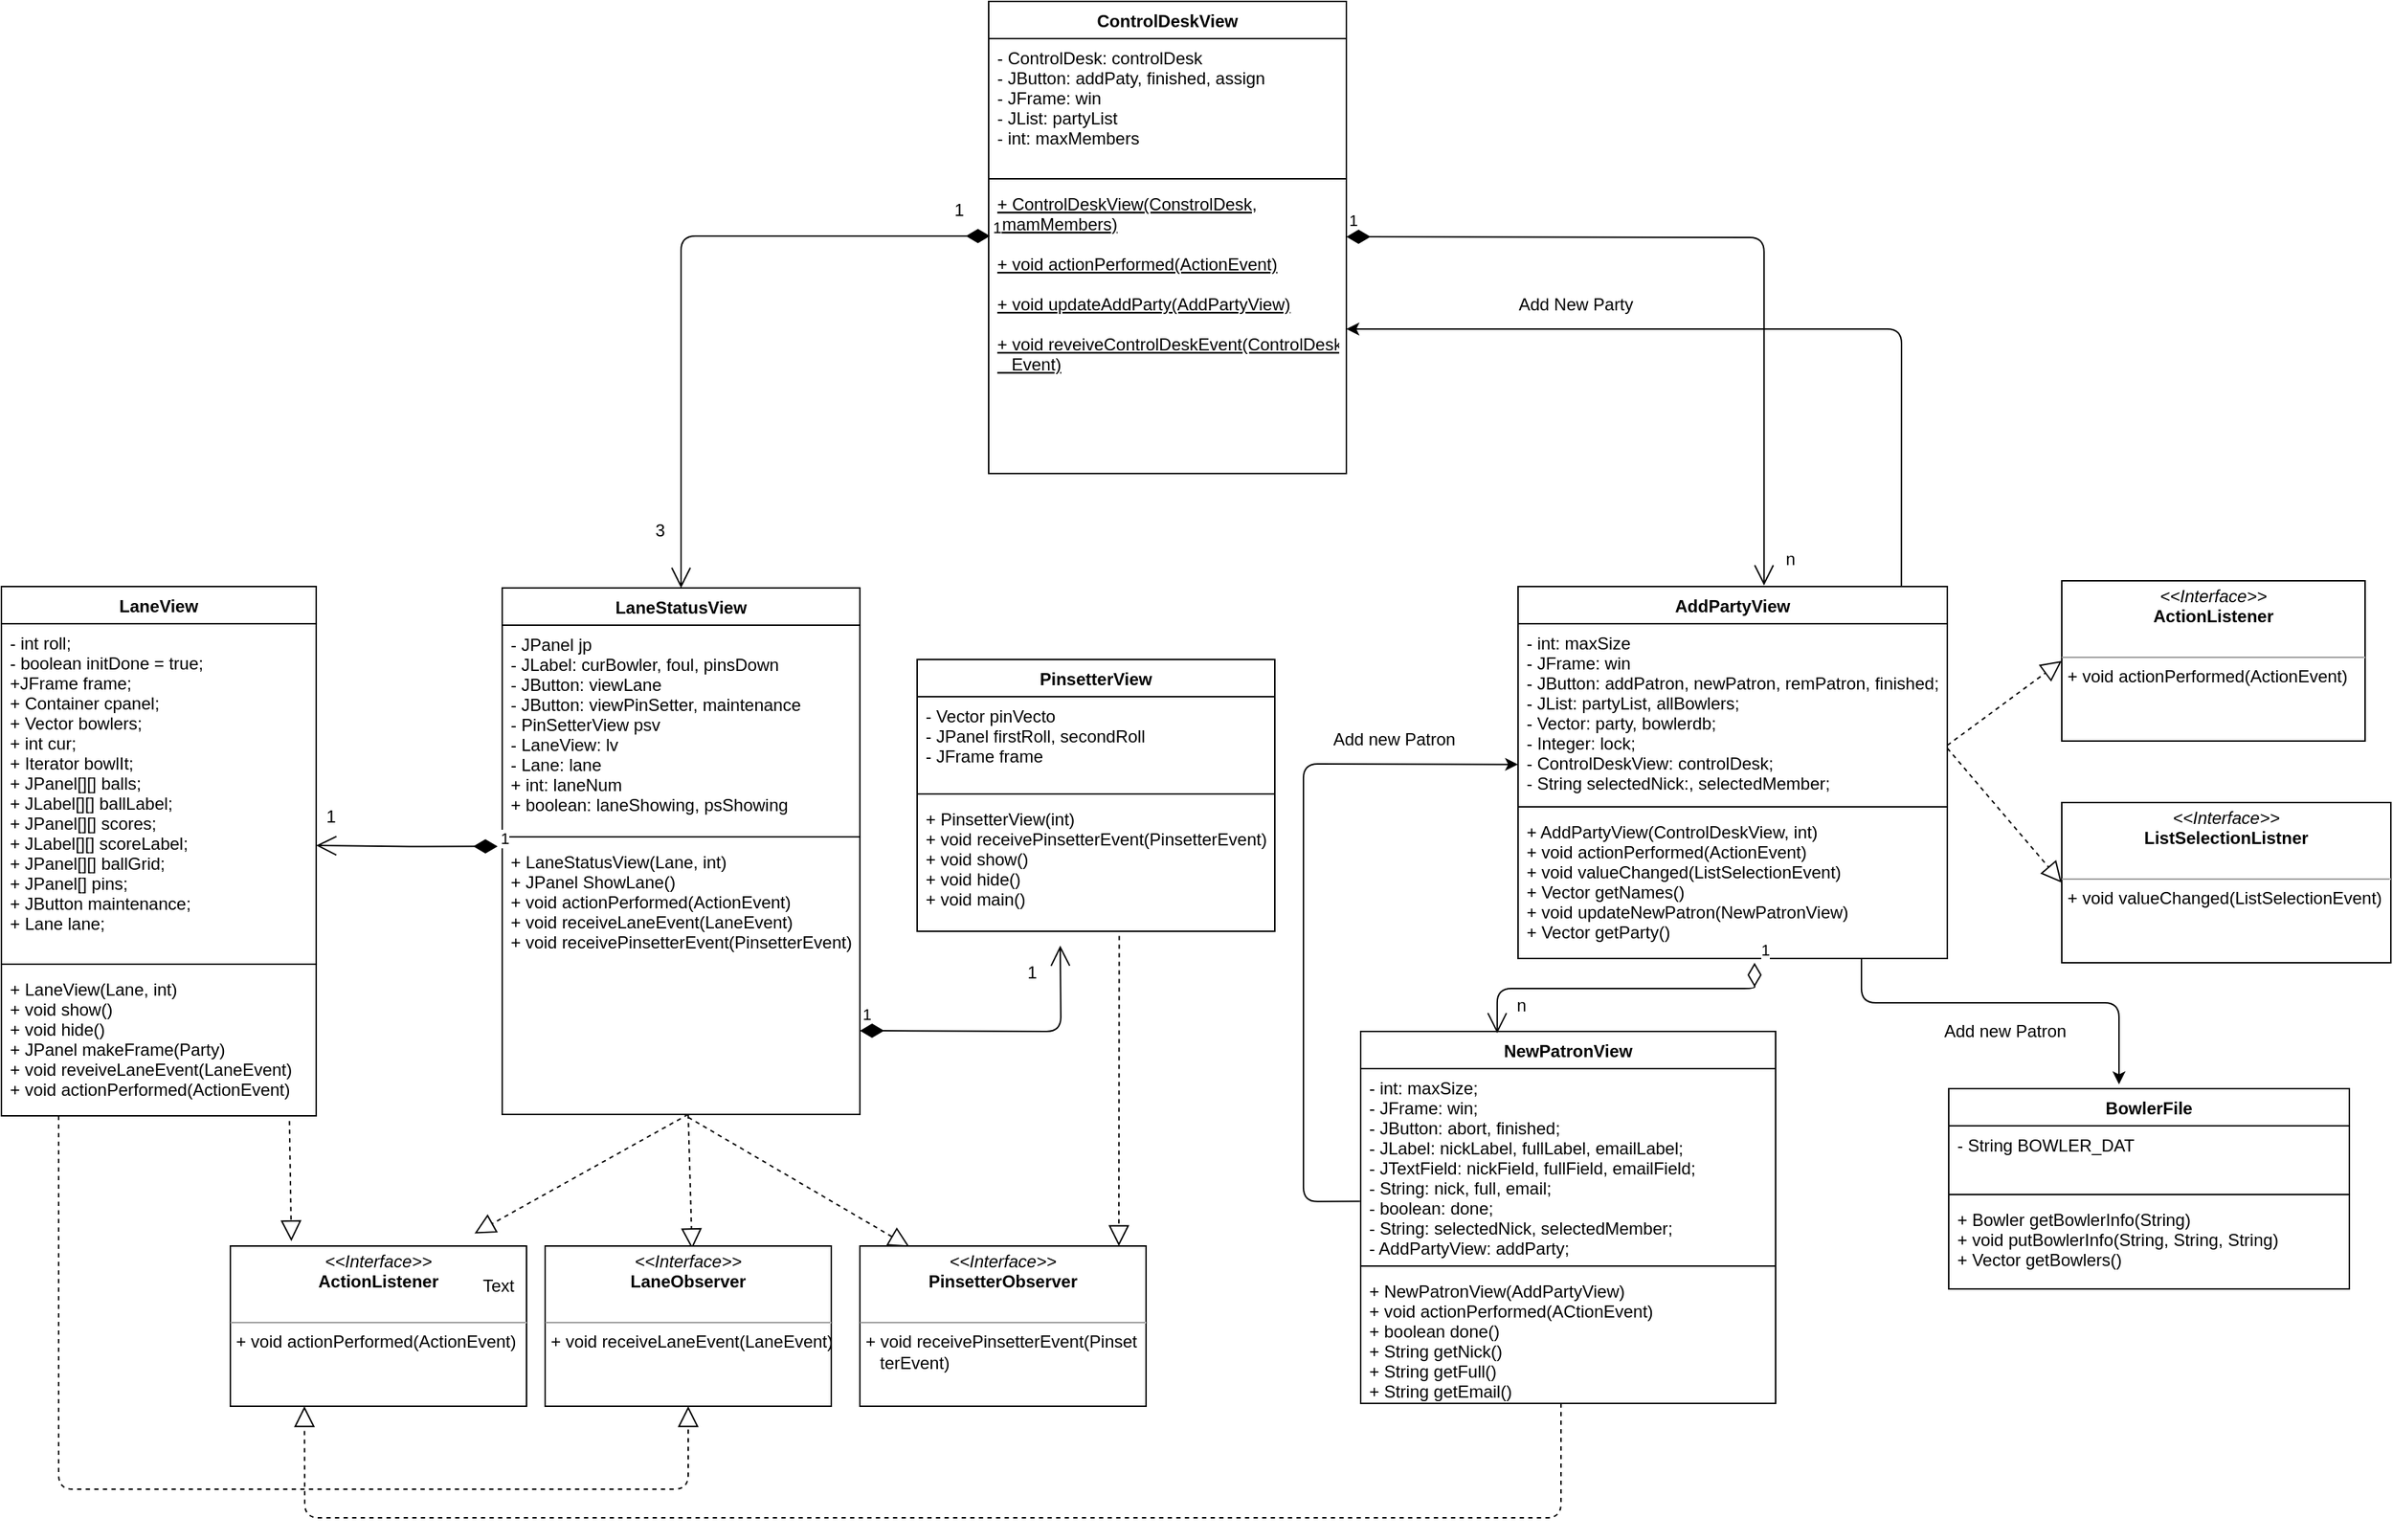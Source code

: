 <mxfile version="12.9.7" type="device"><diagram id="NrwHc5e0FjEAVoRmHT-8" name="Page-1"><mxGraphModel dx="2800" dy="1069" grid="1" gridSize="10" guides="1" tooltips="1" connect="1" arrows="1" fold="1" page="1" pageScale="1" pageWidth="827" pageHeight="1169" math="0" shadow="0"><root><mxCell id="0"/><mxCell id="1" parent="0"/><mxCell id="zHkorBAkwpwsgb3r9WqG-1" value="ControlDeskView" style="swimlane;fontStyle=1;align=center;verticalAlign=top;childLayout=stackLayout;horizontal=1;startSize=26;horizontalStack=0;resizeParent=1;resizeParentMax=0;resizeLast=0;collapsible=1;marginBottom=0;" vertex="1" parent="1"><mxGeometry x="290" y="40" width="250" height="330" as="geometry"/></mxCell><mxCell id="zHkorBAkwpwsgb3r9WqG-2" value="- ControlDesk: controlDesk&#10;- JButton: addPaty, finished, assign&#10;- JFrame: win&#10;- JList: partyList&#10;- int: maxMembers" style="text;strokeColor=none;fillColor=none;align=left;verticalAlign=top;spacingLeft=4;spacingRight=4;overflow=hidden;rotatable=0;points=[[0,0.5],[1,0.5]];portConstraint=eastwest;" vertex="1" parent="zHkorBAkwpwsgb3r9WqG-1"><mxGeometry y="26" width="250" height="94" as="geometry"/></mxCell><mxCell id="zHkorBAkwpwsgb3r9WqG-3" value="" style="line;strokeWidth=1;fillColor=none;align=left;verticalAlign=middle;spacingTop=-1;spacingLeft=3;spacingRight=3;rotatable=0;labelPosition=right;points=[];portConstraint=eastwest;" vertex="1" parent="zHkorBAkwpwsgb3r9WqG-1"><mxGeometry y="120" width="250" height="8" as="geometry"/></mxCell><mxCell id="zHkorBAkwpwsgb3r9WqG-4" value="+ ControlDeskView(ConstrolDesk,&#10; mamMembers)&#10;&#10;+ void actionPerformed(ActionEvent)&#10;&#10;+ void updateAddParty(AddPartyView)&#10;&#10;+ void reveiveControlDeskEvent(ControlDesk&#10;   Event)&#10;&#10;" style="text;strokeColor=none;fillColor=none;align=left;verticalAlign=top;spacingLeft=4;spacingRight=4;overflow=hidden;rotatable=0;points=[[0,0.5],[1,0.5]];portConstraint=eastwest;fontStyle=4" vertex="1" parent="zHkorBAkwpwsgb3r9WqG-1"><mxGeometry y="128" width="250" height="202" as="geometry"/></mxCell><mxCell id="zHkorBAkwpwsgb3r9WqG-5" value="1" style="endArrow=open;html=1;endSize=12;startArrow=diamondThin;startSize=14;startFill=1;edgeStyle=orthogonalEdgeStyle;align=left;verticalAlign=bottom;exitX=0.004;exitY=0.178;exitDx=0;exitDy=0;exitPerimeter=0;" edge="1" parent="1" source="zHkorBAkwpwsgb3r9WqG-4" target="zHkorBAkwpwsgb3r9WqG-12"><mxGeometry x="-1" y="3" relative="1" as="geometry"><mxPoint x="90" y="204.5" as="sourcePoint"/><mxPoint x="120" y="440" as="targetPoint"/></mxGeometry></mxCell><mxCell id="zHkorBAkwpwsgb3r9WqG-6" value="3" style="text;html=1;align=center;verticalAlign=middle;resizable=0;points=[];autosize=1;" vertex="1" parent="1"><mxGeometry x="50" y="400" width="20" height="20" as="geometry"/></mxCell><mxCell id="zHkorBAkwpwsgb3r9WqG-7" value="1" style="text;html=1;align=center;verticalAlign=middle;resizable=0;points=[];autosize=1;" vertex="1" parent="1"><mxGeometry x="259" y="176" width="20" height="20" as="geometry"/></mxCell><mxCell id="zHkorBAkwpwsgb3r9WqG-12" value="LaneStatusView" style="swimlane;fontStyle=1;align=center;verticalAlign=top;childLayout=stackLayout;horizontal=1;startSize=26;horizontalStack=0;resizeParent=1;resizeParentMax=0;resizeLast=0;collapsible=1;marginBottom=0;" vertex="1" parent="1"><mxGeometry x="-50" y="450" width="250" height="368" as="geometry"/></mxCell><mxCell id="zHkorBAkwpwsgb3r9WqG-13" value="- JPanel jp&#10;- JLabel: curBowler, foul, pinsDown&#10;- JButton: viewLane&#10;- JButton: viewPinSetter, maintenance&#10;- PinSetterView psv&#10;- LaneView: lv&#10;- Lane: lane&#10;+ int: laneNum&#10;+ boolean: laneShowing, psShowing&#10;" style="text;strokeColor=none;fillColor=none;align=left;verticalAlign=top;spacingLeft=4;spacingRight=4;overflow=hidden;rotatable=0;points=[[0,0.5],[1,0.5]];portConstraint=eastwest;" vertex="1" parent="zHkorBAkwpwsgb3r9WqG-12"><mxGeometry y="26" width="250" height="144" as="geometry"/></mxCell><mxCell id="zHkorBAkwpwsgb3r9WqG-14" value="" style="line;strokeWidth=1;fillColor=none;align=left;verticalAlign=middle;spacingTop=-1;spacingLeft=3;spacingRight=3;rotatable=0;labelPosition=right;points=[];portConstraint=eastwest;" vertex="1" parent="zHkorBAkwpwsgb3r9WqG-12"><mxGeometry y="170" width="250" height="8" as="geometry"/></mxCell><mxCell id="zHkorBAkwpwsgb3r9WqG-15" value="+ LaneStatusView(Lane, int)&#10;+ JPanel ShowLane()&#10;+ void actionPerformed(ActionEvent)&#10;+ void receiveLaneEvent(LaneEvent)&#10;+ void receivePinsetterEvent(PinsetterEvent)&#10; " style="text;strokeColor=none;fillColor=none;align=left;verticalAlign=top;spacingLeft=4;spacingRight=4;overflow=hidden;rotatable=0;points=[[0,0.5],[1,0.5]];portConstraint=eastwest;" vertex="1" parent="zHkorBAkwpwsgb3r9WqG-12"><mxGeometry y="178" width="250" height="190" as="geometry"/></mxCell><mxCell id="zHkorBAkwpwsgb3r9WqG-23" value="" style="endArrow=block;dashed=1;endFill=0;endSize=12;html=1;entryX=0.642;entryY=-0.067;entryDx=0;entryDy=0;entryPerimeter=0;" edge="1" parent="zHkorBAkwpwsgb3r9WqG-12"><mxGeometry width="160" relative="1" as="geometry"><mxPoint x="130" y="368" as="sourcePoint"/><mxPoint x="-19.38" y="451.29" as="targetPoint"/></mxGeometry></mxCell><mxCell id="zHkorBAkwpwsgb3r9WqG-22" value="" style="endArrow=block;dashed=1;endFill=0;endSize=12;html=1;entryX=0.57;entryY=0.04;entryDx=0;entryDy=0;entryPerimeter=0;" edge="1" parent="zHkorBAkwpwsgb3r9WqG-12"><mxGeometry width="160" relative="1" as="geometry"><mxPoint x="130" y="368" as="sourcePoint"/><mxPoint x="132.7" y="462.16" as="targetPoint"/></mxGeometry></mxCell><mxCell id="zHkorBAkwpwsgb3r9WqG-25" value="" style="endArrow=block;dashed=1;endFill=0;endSize=12;html=1;entryX=0.597;entryY=0.013;entryDx=0;entryDy=0;entryPerimeter=0;" edge="1" parent="1"><mxGeometry width="160" relative="1" as="geometry"><mxPoint x="80" y="820" as="sourcePoint"/><mxPoint x="234.67" y="910.65" as="targetPoint"/></mxGeometry></mxCell><mxCell id="zHkorBAkwpwsgb3r9WqG-28" value="1" style="endArrow=open;html=1;endSize=12;startArrow=diamondThin;startSize=14;startFill=1;edgeStyle=orthogonalEdgeStyle;align=left;verticalAlign=bottom;exitX=-0.013;exitY=0.014;exitDx=0;exitDy=0;exitPerimeter=0;" edge="1" parent="1" source="zHkorBAkwpwsgb3r9WqG-15"><mxGeometry x="-1" y="3" relative="1" as="geometry"><mxPoint x="-250" y="630" as="sourcePoint"/><mxPoint x="-180" y="630" as="targetPoint"/></mxGeometry></mxCell><mxCell id="zHkorBAkwpwsgb3r9WqG-33" value="&lt;p style=&quot;margin: 0px ; margin-top: 4px ; text-align: center&quot;&gt;&lt;i&gt;&amp;lt;&amp;lt;Interface&amp;gt;&amp;gt;&lt;/i&gt;&lt;br&gt;&lt;b&gt;ActionListener&lt;/b&gt;&lt;/p&gt;&lt;p style=&quot;margin: 0px ; margin-left: 4px&quot;&gt;&lt;br&gt;&lt;/p&gt;&lt;hr size=&quot;1&quot;&gt;&lt;p style=&quot;margin: 0px ; margin-left: 4px&quot;&gt;+ void actionPerformed(ActionEvent)&lt;/p&gt;&lt;p style=&quot;margin: 0px ; margin-left: 4px&quot;&gt;&lt;br&gt;&lt;/p&gt;" style="verticalAlign=top;align=left;overflow=fill;fontSize=12;fontFamily=Helvetica;html=1;" vertex="1" parent="1"><mxGeometry x="-240" y="910" width="207" height="112" as="geometry"/></mxCell><mxCell id="zHkorBAkwpwsgb3r9WqG-35" value="Text" style="text;html=1;align=center;verticalAlign=middle;resizable=0;points=[];autosize=1;" vertex="1" parent="zHkorBAkwpwsgb3r9WqG-33"><mxGeometry x="167" y="18" width="40" height="20" as="geometry"/></mxCell><mxCell id="zHkorBAkwpwsgb3r9WqG-34" value="&lt;p style=&quot;margin: 0px ; margin-top: 4px ; text-align: center&quot;&gt;&lt;i&gt;&amp;lt;&amp;lt;Interface&amp;gt;&amp;gt;&lt;/i&gt;&lt;br&gt;&lt;b&gt;LaneObserver&lt;/b&gt;&lt;/p&gt;&lt;p style=&quot;margin: 0px ; margin-left: 4px&quot;&gt;&lt;br&gt;&lt;/p&gt;&lt;hr size=&quot;1&quot;&gt;&lt;p style=&quot;margin: 0px ; margin-left: 4px&quot;&gt;+ void receiveLaneEvent(LaneEvent)&lt;/p&gt;&lt;p style=&quot;margin: 0px ; margin-left: 4px&quot;&gt;&lt;br&gt;&lt;/p&gt;" style="verticalAlign=top;align=left;overflow=fill;fontSize=12;fontFamily=Helvetica;html=1;" vertex="1" parent="1"><mxGeometry x="-20" y="910" width="200" height="112" as="geometry"/></mxCell><mxCell id="zHkorBAkwpwsgb3r9WqG-36" value="&lt;p style=&quot;margin: 0px ; margin-top: 4px ; text-align: center&quot;&gt;&lt;i&gt;&amp;lt;&amp;lt;Interface&amp;gt;&amp;gt;&lt;/i&gt;&lt;br&gt;&lt;b&gt;PinsetterObserver&lt;/b&gt;&lt;/p&gt;&lt;p style=&quot;margin: 0px ; margin-left: 4px&quot;&gt;&lt;br&gt;&lt;/p&gt;&lt;hr size=&quot;1&quot;&gt;&lt;p style=&quot;margin: 0px ; margin-left: 4px&quot;&gt;+ void receivePinsetterEvent(Pinset&lt;/p&gt;&lt;p style=&quot;margin: 0px ; margin-left: 4px&quot;&gt;&lt;span&gt;&amp;nbsp; &amp;nbsp;terEvent)&lt;/span&gt;&lt;br&gt;&lt;/p&gt;&lt;p style=&quot;margin: 0px ; margin-left: 4px&quot;&gt;&lt;br&gt;&lt;/p&gt;" style="verticalAlign=top;align=left;overflow=fill;fontSize=12;fontFamily=Helvetica;html=1;" vertex="1" parent="1"><mxGeometry x="200" y="910" width="200" height="112" as="geometry"/></mxCell><mxCell id="zHkorBAkwpwsgb3r9WqG-37" value="1" style="text;html=1;align=center;verticalAlign=middle;resizable=0;points=[];autosize=1;" vertex="1" parent="1"><mxGeometry x="-180" y="600" width="20" height="20" as="geometry"/></mxCell><mxCell id="zHkorBAkwpwsgb3r9WqG-29" value="LaneView" style="swimlane;fontStyle=1;align=center;verticalAlign=top;childLayout=stackLayout;horizontal=1;startSize=26;horizontalStack=0;resizeParent=1;resizeParentMax=0;resizeLast=0;collapsible=1;marginBottom=0;" vertex="1" parent="1"><mxGeometry x="-400" y="449" width="220" height="370" as="geometry"/></mxCell><mxCell id="zHkorBAkwpwsgb3r9WqG-30" value="- int roll;&#10;- boolean initDone = true;&#10;+JFrame frame;&#10;+ Container cpanel;&#10;+ Vector bowlers;&#10;+ int cur;&#10;+ Iterator bowlIt;&#10;+ JPanel[][] balls;&#10;+ JLabel[][] ballLabel;&#10;+ JPanel[][] scores;&#10;+ JLabel[][] scoreLabel;&#10;+ JPanel[][] ballGrid;&#10;+ JPanel[] pins;&#10;+ JButton maintenance;&#10;+ Lane lane;" style="text;strokeColor=none;fillColor=none;align=left;verticalAlign=top;spacingLeft=4;spacingRight=4;overflow=hidden;rotatable=0;points=[[0,0.5],[1,0.5]];portConstraint=eastwest;" vertex="1" parent="zHkorBAkwpwsgb3r9WqG-29"><mxGeometry y="26" width="220" height="234" as="geometry"/></mxCell><mxCell id="zHkorBAkwpwsgb3r9WqG-31" value="" style="line;strokeWidth=1;fillColor=none;align=left;verticalAlign=middle;spacingTop=-1;spacingLeft=3;spacingRight=3;rotatable=0;labelPosition=right;points=[];portConstraint=eastwest;" vertex="1" parent="zHkorBAkwpwsgb3r9WqG-29"><mxGeometry y="260" width="220" height="8" as="geometry"/></mxCell><mxCell id="zHkorBAkwpwsgb3r9WqG-32" value="+ LaneView(Lane, int)&#10;+ void show()&#10;+ void hide()&#10;+ JPanel makeFrame(Party)&#10;+ void reveiveLaneEvent(LaneEvent)&#10;+ void actionPerformed(ActionEvent)" style="text;strokeColor=none;fillColor=none;align=left;verticalAlign=top;spacingLeft=4;spacingRight=4;overflow=hidden;rotatable=0;points=[[0,0.5],[1,0.5]];portConstraint=eastwest;" vertex="1" parent="zHkorBAkwpwsgb3r9WqG-29"><mxGeometry y="268" width="220" height="102" as="geometry"/></mxCell><mxCell id="zHkorBAkwpwsgb3r9WqG-39" value="" style="endArrow=block;dashed=1;endFill=0;endSize=12;html=1;entryX=0.5;entryY=1;entryDx=0;entryDy=0;" edge="1" parent="zHkorBAkwpwsgb3r9WqG-29" target="zHkorBAkwpwsgb3r9WqG-34"><mxGeometry width="160" relative="1" as="geometry"><mxPoint x="40" y="370" as="sourcePoint"/><mxPoint x="200" y="370" as="targetPoint"/><Array as="points"><mxPoint x="40" y="631"/><mxPoint x="480" y="631"/></Array></mxGeometry></mxCell><mxCell id="zHkorBAkwpwsgb3r9WqG-38" value="" style="endArrow=block;dashed=1;endFill=0;endSize=12;html=1;exitX=0.915;exitY=1.036;exitDx=0;exitDy=0;exitPerimeter=0;entryX=0.206;entryY=-0.03;entryDx=0;entryDy=0;entryPerimeter=0;" edge="1" parent="1" source="zHkorBAkwpwsgb3r9WqG-32" target="zHkorBAkwpwsgb3r9WqG-33"><mxGeometry width="160" relative="1" as="geometry"><mxPoint x="-220" y="830" as="sourcePoint"/><mxPoint x="-199" y="900" as="targetPoint"/></mxGeometry></mxCell><mxCell id="zHkorBAkwpwsgb3r9WqG-40" value="AddPartyView" style="swimlane;fontStyle=1;align=center;verticalAlign=top;childLayout=stackLayout;horizontal=1;startSize=26;horizontalStack=0;resizeParent=1;resizeParentMax=0;resizeLast=0;collapsible=1;marginBottom=0;" vertex="1" parent="1"><mxGeometry x="660" y="449" width="300" height="260" as="geometry"><mxRectangle x="660" y="449" width="110" height="26" as="alternateBounds"/></mxGeometry></mxCell><mxCell id="zHkorBAkwpwsgb3r9WqG-41" value="- int: maxSize&#10;- JFrame: win&#10;- JButton: addPatron, newPatron, remPatron, finished;&#10;- JList: partyList, allBowlers;&#10;- Vector: party, bowlerdb;&#10;- Integer: lock;&#10;- ControlDeskView: controlDesk;&#10;- String selectedNick:, selectedMember;" style="text;strokeColor=none;fillColor=none;align=left;verticalAlign=top;spacingLeft=4;spacingRight=4;overflow=hidden;rotatable=0;points=[[0,0.5],[1,0.5]];portConstraint=eastwest;" vertex="1" parent="zHkorBAkwpwsgb3r9WqG-40"><mxGeometry y="26" width="300" height="124" as="geometry"/></mxCell><mxCell id="zHkorBAkwpwsgb3r9WqG-42" value="" style="line;strokeWidth=1;fillColor=none;align=left;verticalAlign=middle;spacingTop=-1;spacingLeft=3;spacingRight=3;rotatable=0;labelPosition=right;points=[];portConstraint=eastwest;" vertex="1" parent="zHkorBAkwpwsgb3r9WqG-40"><mxGeometry y="150" width="300" height="8" as="geometry"/></mxCell><mxCell id="zHkorBAkwpwsgb3r9WqG-43" value="+ AddPartyView(ControlDeskView, int)&#10;+ void actionPerformed(ActionEvent)&#10;+ void valueChanged(ListSelectionEvent)&#10;+ Vector getNames()&#10;+ void updateNewPatron(NewPatronView)&#10;+ Vector getParty()" style="text;strokeColor=none;fillColor=none;align=left;verticalAlign=top;spacingLeft=4;spacingRight=4;overflow=hidden;rotatable=0;points=[[0,0.5],[1,0.5]];portConstraint=eastwest;" vertex="1" parent="zHkorBAkwpwsgb3r9WqG-40"><mxGeometry y="158" width="300" height="102" as="geometry"/></mxCell><mxCell id="zHkorBAkwpwsgb3r9WqG-81" value="" style="endArrow=classic;html=1;" edge="1" parent="zHkorBAkwpwsgb3r9WqG-40"><mxGeometry width="50" height="50" relative="1" as="geometry"><mxPoint x="240" y="260" as="sourcePoint"/><mxPoint x="420" y="348" as="targetPoint"/><Array as="points"><mxPoint x="240" y="291"/><mxPoint x="420" y="291"/></Array></mxGeometry></mxCell><mxCell id="zHkorBAkwpwsgb3r9WqG-45" value="1" style="endArrow=open;html=1;endSize=12;startArrow=diamondThin;startSize=14;startFill=1;edgeStyle=orthogonalEdgeStyle;align=left;verticalAlign=bottom;entryX=0.573;entryY=-0.003;entryDx=0;entryDy=0;entryPerimeter=0;" edge="1" parent="1" target="zHkorBAkwpwsgb3r9WqG-40"><mxGeometry x="-1" y="3" relative="1" as="geometry"><mxPoint x="540" y="204.5" as="sourcePoint"/><mxPoint x="700" y="204.5" as="targetPoint"/></mxGeometry></mxCell><mxCell id="zHkorBAkwpwsgb3r9WqG-46" value="n" style="text;html=1;align=center;verticalAlign=middle;resizable=0;points=[];autosize=1;" vertex="1" parent="1"><mxGeometry x="840" y="420" width="20" height="20" as="geometry"/></mxCell><mxCell id="zHkorBAkwpwsgb3r9WqG-48" value="&lt;p style=&quot;margin: 0px ; margin-top: 4px ; text-align: center&quot;&gt;&lt;i&gt;&amp;lt;&amp;lt;Interface&amp;gt;&amp;gt;&lt;/i&gt;&lt;br&gt;&lt;b&gt;ActionListener&lt;/b&gt;&lt;/p&gt;&lt;p style=&quot;margin: 0px ; margin-left: 4px&quot;&gt;&lt;br&gt;&lt;/p&gt;&lt;hr size=&quot;1&quot;&gt;&lt;p style=&quot;margin: 0px ; margin-left: 4px&quot;&gt;+ void actionPerformed(ActionEvent)&lt;/p&gt;&lt;p style=&quot;margin: 0px ; margin-left: 4px&quot;&gt;&lt;br&gt;&lt;/p&gt;" style="verticalAlign=top;align=left;overflow=fill;fontSize=12;fontFamily=Helvetica;html=1;" vertex="1" parent="1"><mxGeometry x="1040" y="445" width="212" height="112" as="geometry"/></mxCell><mxCell id="zHkorBAkwpwsgb3r9WqG-50" value="&lt;p style=&quot;margin: 0px ; margin-top: 4px ; text-align: center&quot;&gt;&lt;i&gt;&amp;lt;&amp;lt;Interface&amp;gt;&amp;gt;&lt;/i&gt;&lt;br&gt;&lt;b&gt;ListSelectionListner&lt;/b&gt;&lt;/p&gt;&lt;p style=&quot;margin: 0px ; margin-left: 4px&quot;&gt;&lt;br&gt;&lt;/p&gt;&lt;hr size=&quot;1&quot;&gt;&lt;p style=&quot;margin: 0px ; margin-left: 4px&quot;&gt;+&amp;nbsp;void valueChanged(ListSelectionEvent)&lt;/p&gt;&lt;p style=&quot;margin: 0px ; margin-left: 4px&quot;&gt;&lt;br&gt;&lt;/p&gt;" style="verticalAlign=top;align=left;overflow=fill;fontSize=12;fontFamily=Helvetica;html=1;" vertex="1" parent="1"><mxGeometry x="1040" y="600" width="230" height="112" as="geometry"/></mxCell><mxCell id="zHkorBAkwpwsgb3r9WqG-53" value="" style="endArrow=block;dashed=1;endFill=0;endSize=12;html=1;entryX=0;entryY=0.5;entryDx=0;entryDy=0;" edge="1" parent="1" target="zHkorBAkwpwsgb3r9WqG-48"><mxGeometry width="160" relative="1" as="geometry"><mxPoint x="960" y="560" as="sourcePoint"/><mxPoint x="1120" y="560" as="targetPoint"/></mxGeometry></mxCell><mxCell id="zHkorBAkwpwsgb3r9WqG-54" value="" style="endArrow=block;dashed=1;endFill=0;endSize=12;html=1;entryX=0;entryY=0.5;entryDx=0;entryDy=0;" edge="1" parent="1" target="zHkorBAkwpwsgb3r9WqG-50"><mxGeometry width="160" relative="1" as="geometry"><mxPoint x="960" y="562" as="sourcePoint"/><mxPoint x="1120" y="562" as="targetPoint"/></mxGeometry></mxCell><mxCell id="zHkorBAkwpwsgb3r9WqG-60" value="Add New Party" style="text;html=1;align=center;verticalAlign=middle;resizable=0;points=[];autosize=1;" vertex="1" parent="1"><mxGeometry x="650" y="242" width="100" height="20" as="geometry"/></mxCell><mxCell id="zHkorBAkwpwsgb3r9WqG-61" value="NewPatronView" style="swimlane;fontStyle=1;align=center;verticalAlign=top;childLayout=stackLayout;horizontal=1;startSize=26;horizontalStack=0;resizeParent=1;resizeParentMax=0;resizeLast=0;collapsible=1;marginBottom=0;" vertex="1" parent="1"><mxGeometry x="550" y="760" width="290" height="260" as="geometry"/></mxCell><mxCell id="zHkorBAkwpwsgb3r9WqG-62" value="- int: maxSize;&#10;- JFrame: win;&#10;- JButton: abort, finished;&#10;- JLabel: nickLabel, fullLabel, emailLabel;&#10;- JTextField: nickField, fullField, emailField;&#10;- String: nick, full, email;&#10;- boolean: done;&#10;- String: selectedNick, selectedMember;&#10;- AddPartyView: addParty;" style="text;strokeColor=none;fillColor=none;align=left;verticalAlign=top;spacingLeft=4;spacingRight=4;overflow=hidden;rotatable=0;points=[[0,0.5],[1,0.5]];portConstraint=eastwest;" vertex="1" parent="zHkorBAkwpwsgb3r9WqG-61"><mxGeometry y="26" width="290" height="134" as="geometry"/></mxCell><mxCell id="zHkorBAkwpwsgb3r9WqG-63" value="" style="line;strokeWidth=1;fillColor=none;align=left;verticalAlign=middle;spacingTop=-1;spacingLeft=3;spacingRight=3;rotatable=0;labelPosition=right;points=[];portConstraint=eastwest;" vertex="1" parent="zHkorBAkwpwsgb3r9WqG-61"><mxGeometry y="160" width="290" height="8" as="geometry"/></mxCell><mxCell id="zHkorBAkwpwsgb3r9WqG-64" value="+ NewPatronView(AddPartyView)&#10;+ void actionPerformed(ACtionEvent)&#10;+ boolean done()&#10;+ String getNick()&#10;+ String getFull()&#10;+ String getEmail()" style="text;strokeColor=none;fillColor=none;align=left;verticalAlign=top;spacingLeft=4;spacingRight=4;overflow=hidden;rotatable=0;points=[[0,0.5],[1,0.5]];portConstraint=eastwest;" vertex="1" parent="zHkorBAkwpwsgb3r9WqG-61"><mxGeometry y="168" width="290" height="92" as="geometry"/></mxCell><mxCell id="zHkorBAkwpwsgb3r9WqG-66" value="" style="endArrow=block;dashed=1;endFill=0;endSize=12;html=1;entryX=0.25;entryY=1;entryDx=0;entryDy=0;" edge="1" parent="zHkorBAkwpwsgb3r9WqG-61" target="zHkorBAkwpwsgb3r9WqG-33"><mxGeometry width="160" relative="1" as="geometry"><mxPoint x="140" y="260" as="sourcePoint"/><mxPoint x="300" y="260" as="targetPoint"/><Array as="points"><mxPoint x="140" y="340"/><mxPoint x="-738" y="340"/></Array></mxGeometry></mxCell><mxCell id="zHkorBAkwpwsgb3r9WqG-67" value="" style="endArrow=classic;html=1;exitX=-0.002;exitY=0.692;exitDx=0;exitDy=0;exitPerimeter=0;entryX=0;entryY=0.793;entryDx=0;entryDy=0;entryPerimeter=0;" edge="1" parent="1" source="zHkorBAkwpwsgb3r9WqG-62" target="zHkorBAkwpwsgb3r9WqG-41"><mxGeometry width="50" height="50" relative="1" as="geometry"><mxPoint x="550" y="600" as="sourcePoint"/><mxPoint x="600" y="550" as="targetPoint"/><Array as="points"><mxPoint x="510" y="879"/><mxPoint x="510" y="573"/></Array></mxGeometry></mxCell><mxCell id="zHkorBAkwpwsgb3r9WqG-68" value="Add new Patron" style="text;html=1;align=center;verticalAlign=middle;resizable=0;points=[];autosize=1;" vertex="1" parent="1"><mxGeometry x="523" y="546" width="100" height="20" as="geometry"/></mxCell><mxCell id="zHkorBAkwpwsgb3r9WqG-69" value="n" style="text;html=1;align=center;verticalAlign=middle;resizable=0;points=[];autosize=1;" vertex="1" parent="1"><mxGeometry x="652" y="732" width="20" height="20" as="geometry"/></mxCell><mxCell id="zHkorBAkwpwsgb3r9WqG-72" value="" style="endArrow=classic;html=1;entryX=1;entryY=0.5;entryDx=0;entryDy=0;exitX=0.893;exitY=0.001;exitDx=0;exitDy=0;exitPerimeter=0;" edge="1" parent="1" source="zHkorBAkwpwsgb3r9WqG-40" target="zHkorBAkwpwsgb3r9WqG-4"><mxGeometry width="50" height="50" relative="1" as="geometry"><mxPoint x="520" y="570" as="sourcePoint"/><mxPoint x="570" y="520" as="targetPoint"/><Array as="points"><mxPoint x="928" y="269"/></Array></mxGeometry></mxCell><mxCell id="zHkorBAkwpwsgb3r9WqG-73" value="BowlerFile" style="swimlane;fontStyle=1;align=center;verticalAlign=top;childLayout=stackLayout;horizontal=1;startSize=26;horizontalStack=0;resizeParent=1;resizeParentMax=0;resizeLast=0;collapsible=1;marginBottom=0;" vertex="1" parent="1"><mxGeometry x="961" y="800" width="280" height="140" as="geometry"/></mxCell><mxCell id="zHkorBAkwpwsgb3r9WqG-74" value="- String BOWLER_DAT" style="text;strokeColor=none;fillColor=none;align=left;verticalAlign=top;spacingLeft=4;spacingRight=4;overflow=hidden;rotatable=0;points=[[0,0.5],[1,0.5]];portConstraint=eastwest;" vertex="1" parent="zHkorBAkwpwsgb3r9WqG-73"><mxGeometry y="26" width="280" height="44" as="geometry"/></mxCell><mxCell id="zHkorBAkwpwsgb3r9WqG-75" value="" style="line;strokeWidth=1;fillColor=none;align=left;verticalAlign=middle;spacingTop=-1;spacingLeft=3;spacingRight=3;rotatable=0;labelPosition=right;points=[];portConstraint=eastwest;" vertex="1" parent="zHkorBAkwpwsgb3r9WqG-73"><mxGeometry y="70" width="280" height="8" as="geometry"/></mxCell><mxCell id="zHkorBAkwpwsgb3r9WqG-76" value="+ Bowler getBowlerInfo(String)&#10;+ void putBowlerInfo(String, String, String)&#10;+ Vector getBowlers()&#10;" style="text;strokeColor=none;fillColor=none;align=left;verticalAlign=top;spacingLeft=4;spacingRight=4;overflow=hidden;rotatable=0;points=[[0,0.5],[1,0.5]];portConstraint=eastwest;" vertex="1" parent="zHkorBAkwpwsgb3r9WqG-73"><mxGeometry y="78" width="280" height="62" as="geometry"/></mxCell><mxCell id="zHkorBAkwpwsgb3r9WqG-78" value="1" style="endArrow=open;html=1;endSize=12;startArrow=diamondThin;startSize=14;startFill=0;edgeStyle=orthogonalEdgeStyle;align=left;verticalAlign=bottom;exitX=0.551;exitY=1.029;exitDx=0;exitDy=0;exitPerimeter=0;entryX=0.329;entryY=0.005;entryDx=0;entryDy=0;entryPerimeter=0;" edge="1" parent="1" source="zHkorBAkwpwsgb3r9WqG-43" target="zHkorBAkwpwsgb3r9WqG-61"><mxGeometry x="-1" y="3" relative="1" as="geometry"><mxPoint x="460" y="560" as="sourcePoint"/><mxPoint x="620" y="560" as="targetPoint"/><Array as="points"><mxPoint x="825" y="730"/><mxPoint x="645" y="730"/></Array></mxGeometry></mxCell><mxCell id="zHkorBAkwpwsgb3r9WqG-80" value="Add new Patron" style="text;html=1;align=center;verticalAlign=middle;resizable=0;points=[];autosize=1;" vertex="1" parent="1"><mxGeometry x="950" y="750" width="100" height="20" as="geometry"/></mxCell><mxCell id="zHkorBAkwpwsgb3r9WqG-82" value="PinsetterView" style="swimlane;fontStyle=1;align=center;verticalAlign=top;childLayout=stackLayout;horizontal=1;startSize=26;horizontalStack=0;resizeParent=1;resizeParentMax=0;resizeLast=0;collapsible=1;marginBottom=0;" vertex="1" parent="1"><mxGeometry x="240" y="500" width="250" height="190" as="geometry"/></mxCell><mxCell id="zHkorBAkwpwsgb3r9WqG-83" value="- Vector pinVecto&#10;- JPanel firstRoll, secondRoll&#10;- JFrame frame&#10;" style="text;strokeColor=none;fillColor=none;align=left;verticalAlign=top;spacingLeft=4;spacingRight=4;overflow=hidden;rotatable=0;points=[[0,0.5],[1,0.5]];portConstraint=eastwest;" vertex="1" parent="zHkorBAkwpwsgb3r9WqG-82"><mxGeometry y="26" width="250" height="64" as="geometry"/></mxCell><mxCell id="zHkorBAkwpwsgb3r9WqG-84" value="" style="line;strokeWidth=1;fillColor=none;align=left;verticalAlign=middle;spacingTop=-1;spacingLeft=3;spacingRight=3;rotatable=0;labelPosition=right;points=[];portConstraint=eastwest;" vertex="1" parent="zHkorBAkwpwsgb3r9WqG-82"><mxGeometry y="90" width="250" height="8" as="geometry"/></mxCell><mxCell id="zHkorBAkwpwsgb3r9WqG-85" value="+ PinsetterView(int) &#10;+ void receivePinsetterEvent(PinsetterEvent)&#10;+ void show()&#10;+ void hide()&#10;+ void main()" style="text;strokeColor=none;fillColor=none;align=left;verticalAlign=top;spacingLeft=4;spacingRight=4;overflow=hidden;rotatable=0;points=[[0,0.5],[1,0.5]];portConstraint=eastwest;" vertex="1" parent="zHkorBAkwpwsgb3r9WqG-82"><mxGeometry y="98" width="250" height="92" as="geometry"/></mxCell><mxCell id="zHkorBAkwpwsgb3r9WqG-86" value="" style="endArrow=block;dashed=1;endFill=0;endSize=12;html=1;exitX=0.565;exitY=1.036;exitDx=0;exitDy=0;exitPerimeter=0;" edge="1" parent="1" source="zHkorBAkwpwsgb3r9WqG-85"><mxGeometry width="160" relative="1" as="geometry"><mxPoint x="370" y="752" as="sourcePoint"/><mxPoint x="381" y="910" as="targetPoint"/></mxGeometry></mxCell><mxCell id="zHkorBAkwpwsgb3r9WqG-87" value="1" style="endArrow=open;html=1;endSize=12;startArrow=diamondThin;startSize=14;startFill=1;edgeStyle=orthogonalEdgeStyle;align=left;verticalAlign=bottom;" edge="1" parent="1"><mxGeometry x="-1" y="3" relative="1" as="geometry"><mxPoint x="200" y="759.5" as="sourcePoint"/><mxPoint x="340" y="700" as="targetPoint"/></mxGeometry></mxCell><mxCell id="zHkorBAkwpwsgb3r9WqG-88" value="1" style="text;html=1;align=center;verticalAlign=middle;resizable=0;points=[];autosize=1;" vertex="1" parent="1"><mxGeometry x="310" y="709" width="20" height="20" as="geometry"/></mxCell></root></mxGraphModel></diagram></mxfile>